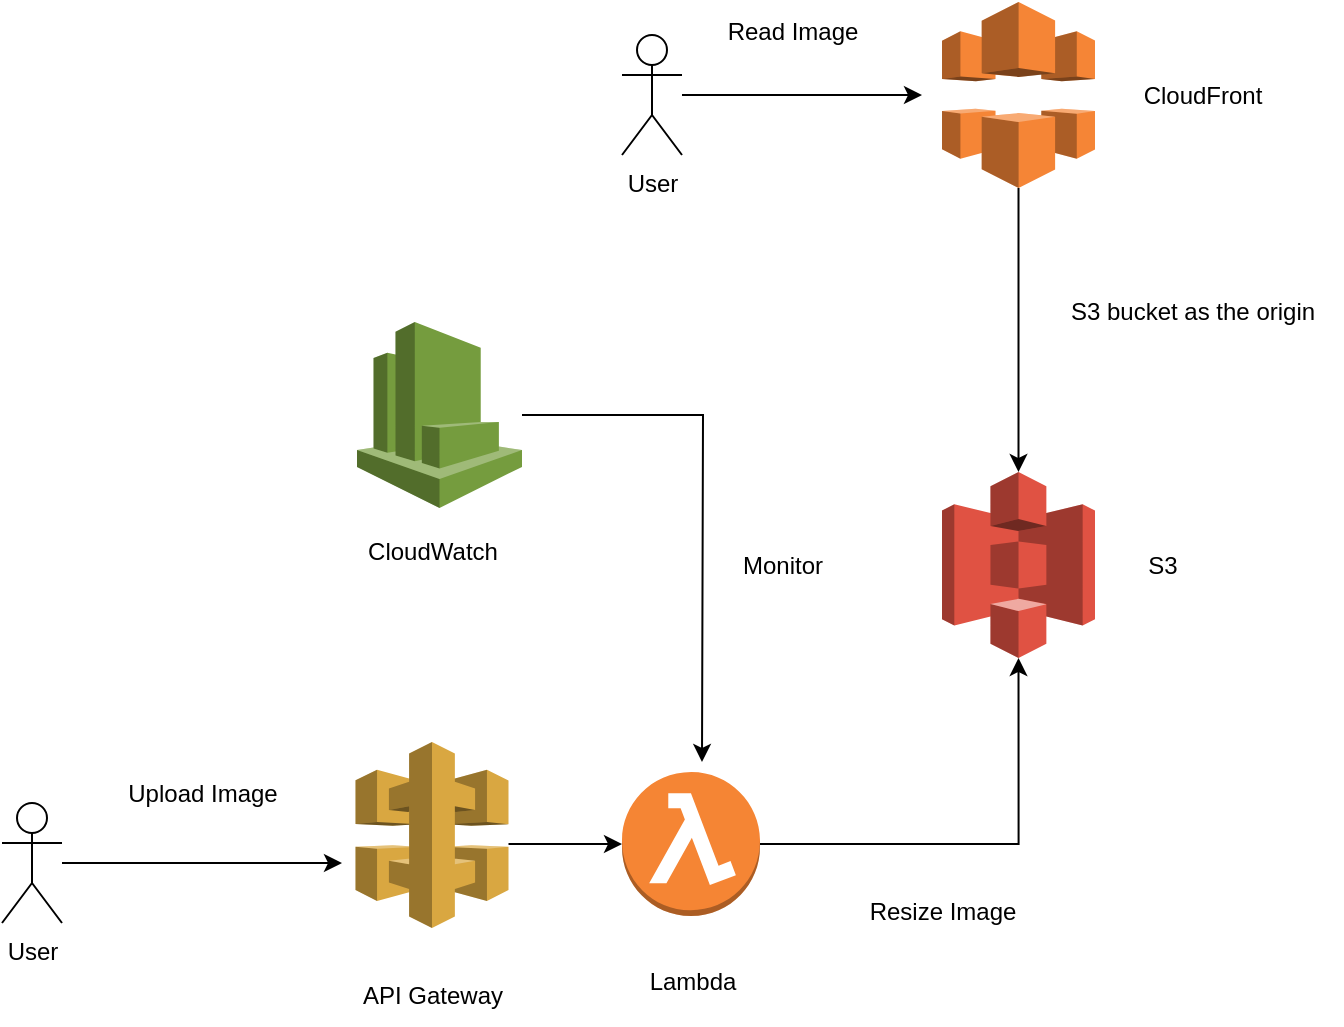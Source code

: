 <mxfile version="21.7.1" type="github">
  <diagram name="Page-1" id="Hr2RtcKhyDHUeB_40bp3">
    <mxGraphModel dx="1316" dy="1042" grid="1" gridSize="10" guides="1" tooltips="1" connect="1" arrows="1" fold="1" page="1" pageScale="1" pageWidth="850" pageHeight="1100" math="0" shadow="0">
      <root>
        <mxCell id="0" />
        <mxCell id="1" parent="0" />
        <mxCell id="n1CQJEEDBxQEsBh69DtY-8" style="edgeStyle=orthogonalEdgeStyle;rounded=0;orthogonalLoop=1;jettySize=auto;html=1;entryX=0.5;entryY=1;entryDx=0;entryDy=0;entryPerimeter=0;" parent="1" source="n1CQJEEDBxQEsBh69DtY-2" target="n1CQJEEDBxQEsBh69DtY-7" edge="1">
          <mxGeometry relative="1" as="geometry" />
        </mxCell>
        <mxCell id="n1CQJEEDBxQEsBh69DtY-2" value="" style="outlineConnect=0;dashed=0;verticalLabelPosition=bottom;verticalAlign=top;align=center;html=1;shape=mxgraph.aws3.lambda_function;fillColor=#F58534;gradientColor=none;" parent="1" vertex="1">
          <mxGeometry x="450" y="625" width="69" height="72" as="geometry" />
        </mxCell>
        <mxCell id="n1CQJEEDBxQEsBh69DtY-10" style="edgeStyle=orthogonalEdgeStyle;rounded=0;orthogonalLoop=1;jettySize=auto;html=1;entryX=0.5;entryY=0;entryDx=0;entryDy=0;entryPerimeter=0;" parent="1" source="n1CQJEEDBxQEsBh69DtY-5" target="n1CQJEEDBxQEsBh69DtY-7" edge="1">
          <mxGeometry relative="1" as="geometry">
            <mxPoint x="640" y="475" as="targetPoint" />
          </mxGeometry>
        </mxCell>
        <mxCell id="n1CQJEEDBxQEsBh69DtY-5" value="" style="outlineConnect=0;dashed=0;verticalLabelPosition=bottom;verticalAlign=top;align=center;html=1;shape=mxgraph.aws3.cloudfront;fillColor=#F58536;gradientColor=none;" parent="1" vertex="1">
          <mxGeometry x="610" y="240" width="76.5" height="93" as="geometry" />
        </mxCell>
        <mxCell id="n1CQJEEDBxQEsBh69DtY-7" value="" style="outlineConnect=0;dashed=0;verticalLabelPosition=bottom;verticalAlign=top;align=center;html=1;shape=mxgraph.aws3.s3;fillColor=#E05243;gradientColor=none;" parent="1" vertex="1">
          <mxGeometry x="610" y="475" width="76.5" height="93" as="geometry" />
        </mxCell>
        <mxCell id="n1CQJEEDBxQEsBh69DtY-9" value="Resize Image" style="text;html=1;align=center;verticalAlign=middle;resizable=0;points=[];autosize=1;strokeColor=none;fillColor=none;" parent="1" vertex="1">
          <mxGeometry x="560" y="680" width="100" height="30" as="geometry" />
        </mxCell>
        <mxCell id="n1CQJEEDBxQEsBh69DtY-11" value="Read Image" style="text;html=1;align=center;verticalAlign=middle;resizable=0;points=[];autosize=1;strokeColor=none;fillColor=none;" parent="1" vertex="1">
          <mxGeometry x="490" y="240" width="90" height="30" as="geometry" />
        </mxCell>
        <mxCell id="n1CQJEEDBxQEsBh69DtY-23" style="edgeStyle=orthogonalEdgeStyle;rounded=0;orthogonalLoop=1;jettySize=auto;html=1;" parent="1" source="n1CQJEEDBxQEsBh69DtY-12" edge="1">
          <mxGeometry relative="1" as="geometry">
            <mxPoint x="310" y="670.5" as="targetPoint" />
          </mxGeometry>
        </mxCell>
        <mxCell id="n1CQJEEDBxQEsBh69DtY-12" value="User" style="shape=umlActor;verticalLabelPosition=bottom;verticalAlign=top;html=1;outlineConnect=0;" parent="1" vertex="1">
          <mxGeometry x="140" y="640.5" width="30" height="60" as="geometry" />
        </mxCell>
        <mxCell id="n1CQJEEDBxQEsBh69DtY-15" value="CloudFront" style="text;html=1;align=center;verticalAlign=middle;resizable=0;points=[];autosize=1;strokeColor=none;fillColor=none;" parent="1" vertex="1">
          <mxGeometry x="700" y="271.5" width="80" height="30" as="geometry" />
        </mxCell>
        <mxCell id="n1CQJEEDBxQEsBh69DtY-16" value="Lambda" style="text;html=1;align=center;verticalAlign=middle;resizable=0;points=[];autosize=1;strokeColor=none;fillColor=none;" parent="1" vertex="1">
          <mxGeometry x="450" y="715" width="70" height="30" as="geometry" />
        </mxCell>
        <mxCell id="n1CQJEEDBxQEsBh69DtY-17" value="S3" style="text;html=1;align=center;verticalAlign=middle;resizable=0;points=[];autosize=1;strokeColor=none;fillColor=none;" parent="1" vertex="1">
          <mxGeometry x="700" y="506.5" width="40" height="30" as="geometry" />
        </mxCell>
        <mxCell id="n1CQJEEDBxQEsBh69DtY-22" style="edgeStyle=orthogonalEdgeStyle;rounded=0;orthogonalLoop=1;jettySize=auto;html=1;entryX=0;entryY=0.5;entryDx=0;entryDy=0;entryPerimeter=0;" parent="1" source="n1CQJEEDBxQEsBh69DtY-18" target="n1CQJEEDBxQEsBh69DtY-2" edge="1">
          <mxGeometry relative="1" as="geometry">
            <Array as="points">
              <mxPoint x="390" y="660" />
            </Array>
          </mxGeometry>
        </mxCell>
        <mxCell id="n1CQJEEDBxQEsBh69DtY-18" value="" style="outlineConnect=0;dashed=0;verticalLabelPosition=bottom;verticalAlign=top;align=center;html=1;shape=mxgraph.aws3.api_gateway;fillColor=#D9A741;gradientColor=none;" parent="1" vertex="1">
          <mxGeometry x="316.75" y="610" width="76.5" height="93" as="geometry" />
        </mxCell>
        <mxCell id="n1CQJEEDBxQEsBh69DtY-19" value="API Gateway" style="text;html=1;align=center;verticalAlign=middle;resizable=0;points=[];autosize=1;strokeColor=none;fillColor=none;" parent="1" vertex="1">
          <mxGeometry x="310" y="721.5" width="90" height="30" as="geometry" />
        </mxCell>
        <mxCell id="n1CQJEEDBxQEsBh69DtY-24" value="Upload Image" style="text;html=1;align=center;verticalAlign=middle;resizable=0;points=[];autosize=1;strokeColor=none;fillColor=none;" parent="1" vertex="1">
          <mxGeometry x="190" y="620.5" width="100" height="30" as="geometry" />
        </mxCell>
        <mxCell id="n1CQJEEDBxQEsBh69DtY-27" style="edgeStyle=orthogonalEdgeStyle;rounded=0;orthogonalLoop=1;jettySize=auto;html=1;" parent="1" source="n1CQJEEDBxQEsBh69DtY-25" edge="1">
          <mxGeometry relative="1" as="geometry">
            <mxPoint x="490" y="620" as="targetPoint" />
          </mxGeometry>
        </mxCell>
        <mxCell id="n1CQJEEDBxQEsBh69DtY-25" value="" style="outlineConnect=0;dashed=0;verticalLabelPosition=bottom;verticalAlign=top;align=center;html=1;shape=mxgraph.aws3.cloudwatch;fillColor=#759C3E;gradientColor=none;" parent="1" vertex="1">
          <mxGeometry x="317.5" y="400" width="82.5" height="93" as="geometry" />
        </mxCell>
        <mxCell id="n1CQJEEDBxQEsBh69DtY-26" value="CloudWatch" style="text;html=1;align=center;verticalAlign=middle;resizable=0;points=[];autosize=1;strokeColor=none;fillColor=none;" parent="1" vertex="1">
          <mxGeometry x="310" y="500" width="90" height="30" as="geometry" />
        </mxCell>
        <mxCell id="n1CQJEEDBxQEsBh69DtY-28" value="Monitor&lt;br&gt;" style="text;html=1;align=center;verticalAlign=middle;resizable=0;points=[];autosize=1;strokeColor=none;fillColor=none;" parent="1" vertex="1">
          <mxGeometry x="500" y="506.5" width="60" height="30" as="geometry" />
        </mxCell>
        <mxCell id="n1CQJEEDBxQEsBh69DtY-31" style="edgeStyle=orthogonalEdgeStyle;rounded=0;orthogonalLoop=1;jettySize=auto;html=1;" parent="1" source="n1CQJEEDBxQEsBh69DtY-29" edge="1">
          <mxGeometry relative="1" as="geometry">
            <mxPoint x="600" y="286.5" as="targetPoint" />
          </mxGeometry>
        </mxCell>
        <mxCell id="n1CQJEEDBxQEsBh69DtY-29" value="User" style="shape=umlActor;verticalLabelPosition=bottom;verticalAlign=top;html=1;outlineConnect=0;" parent="1" vertex="1">
          <mxGeometry x="450" y="256.5" width="30" height="60" as="geometry" />
        </mxCell>
        <mxCell id="zB1ALJJBzp2TRj6HRCjQ-1" value="S3 bucket as the origin" style="text;html=1;align=center;verticalAlign=middle;resizable=0;points=[];autosize=1;strokeColor=none;fillColor=none;" vertex="1" parent="1">
          <mxGeometry x="660" y="380" width="150" height="30" as="geometry" />
        </mxCell>
      </root>
    </mxGraphModel>
  </diagram>
</mxfile>
